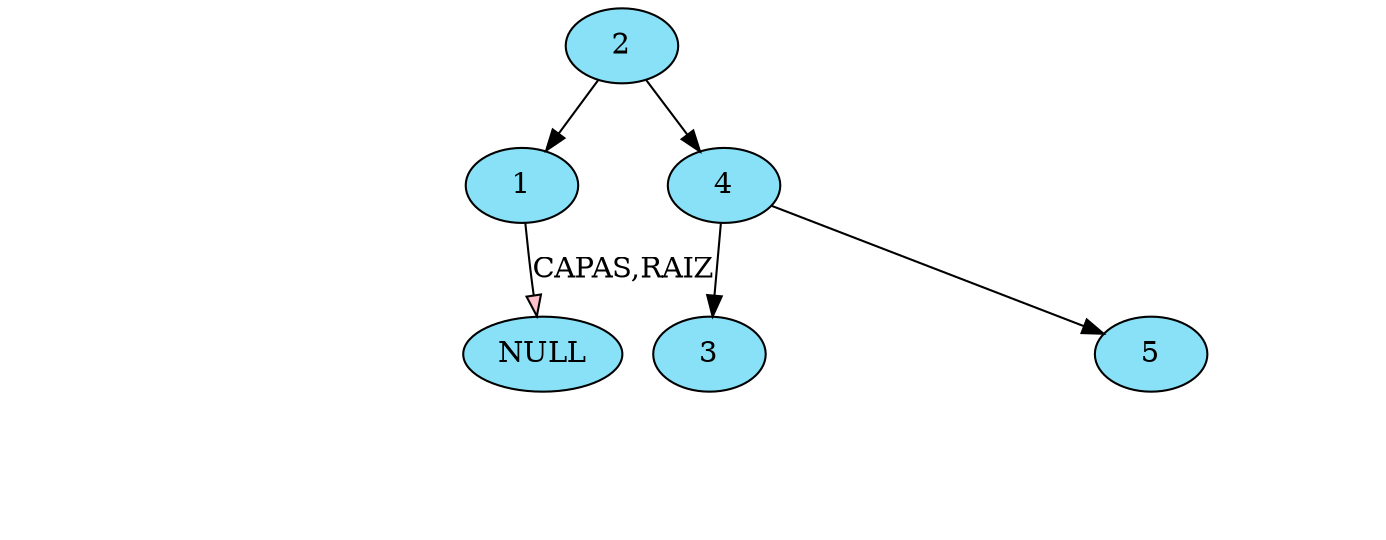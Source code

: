 digraph G {
nodesep=0; 
ranksep=0.4;
node[style = filled fillcolor="#88E1F7"];
	NodoAVL2[ label="2"  ];
	NodoAVL1[ label="1"];
NodoAVL2->NodoAVL1
	NodoAVL1[ label="1"  ];
Invisible1543294217[style=invis];
NodoAVL1-> Invisible1543294217[arrowsize=0 style= invisible] 
Invisible1543294217[style=invis];
NodoAVL1-> Invisible1543294217[arrowsize=0 style= invisible] 
	NodoAVL4[ label="4" ];
NodoAVL2->NodoAVL4
	NodoAVL4[ label="4"  ];
	NodoAVL3[ label="3"];
NodoAVL4->NodoAVL3
	NodoAVL3[ label="3"  ];
Invisible856606045[style=invis];
NodoAVL3-> Invisible856606045[arrowsize=0 style= invisible] 
Invisible856606045[style=invis];
NodoAVL3-> Invisible856606045[arrowsize=0 style= invisible] 
	NodoAVL5[ label="5" ];
NodoAVL4->NodoAVL5
	NodoAVL5[ label="5"  ];
Invisible2124750201[style=invis];
NodoAVL5-> Invisible2124750201[arrowsize=0 style= invisible] 
Invisible2124750201[style=invis];
NodoAVL5-> Invisible2124750201[arrowsize=0 style= invisible] 
NodoAVL1->NULL[label="CAPAS,RAIZ" fillcolor="pink"]
}